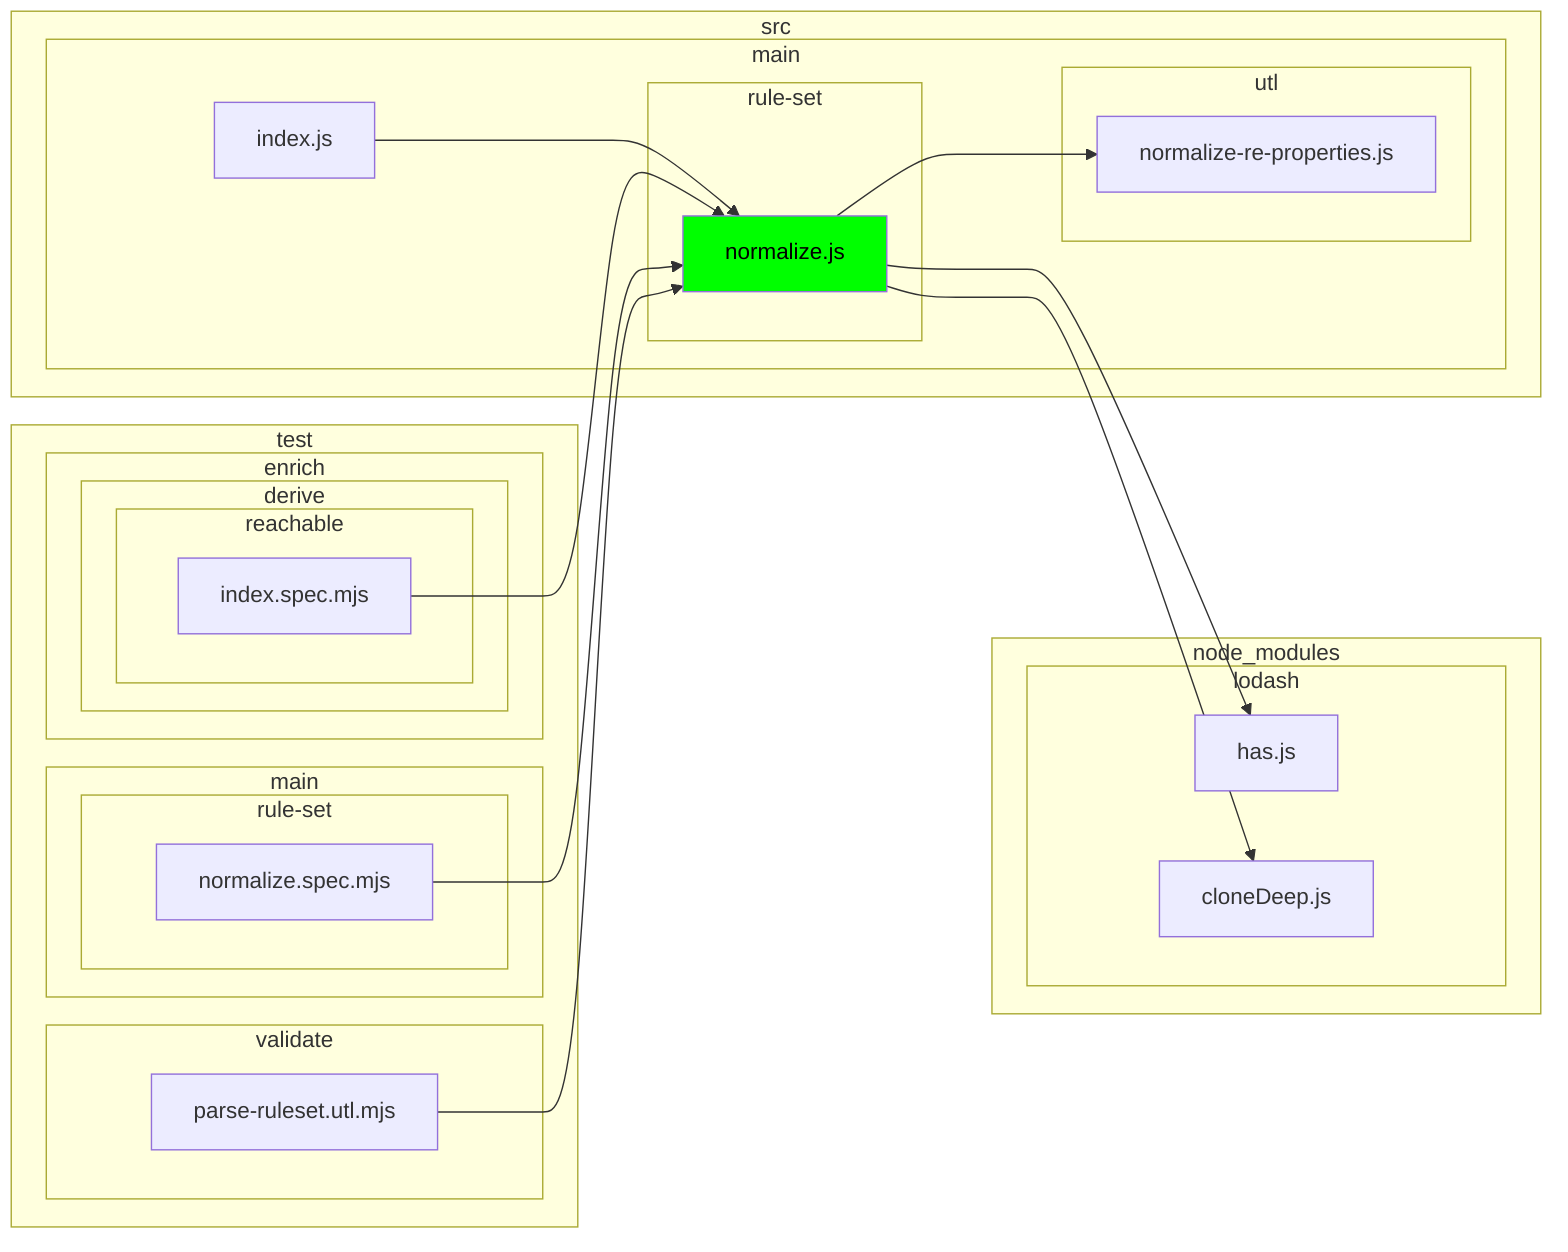 flowchart LR

subgraph 0["src"]
subgraph 1["main"]
subgraph 2["rule-set"]
3["normalize.js"]
end
4["index.js"]
subgraph i["utl"]
j["normalize-re-properties.js"]
end
end
end
subgraph 5["test"]
subgraph 6["enrich"]
subgraph 7["derive"]
subgraph 8["reachable"]
9["index.spec.mjs"]
end
end
end
subgraph a["main"]
subgraph b["rule-set"]
c["normalize.spec.mjs"]
end
end
subgraph d["validate"]
e["parse-ruleset.utl.mjs"]
end
end
subgraph f["node_modules"]
subgraph g["lodash"]
h["has.js"]
k["cloneDeep.js"]
end
end
3-->j
3-->k
3-->h
4-->3
9-->3
c-->3
e-->3

style 3 fill:lime,color:black